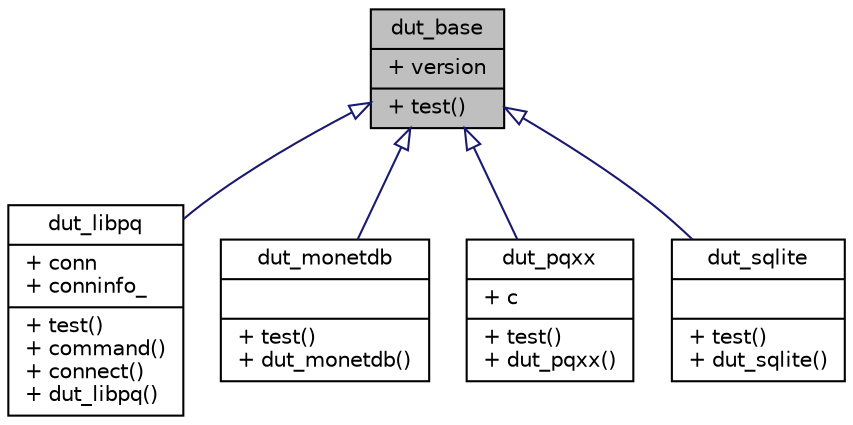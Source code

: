 digraph "dut_base"
{
 // LATEX_PDF_SIZE
  edge [fontname="Helvetica",fontsize="10",labelfontname="Helvetica",labelfontsize="10"];
  node [fontname="Helvetica",fontsize="10",shape=record];
  Node1 [label="{dut_base\n|+ version\l|+ test()\l}",height=0.2,width=0.4,color="black", fillcolor="grey75", style="filled", fontcolor="black",tooltip=" "];
  Node1 -> Node2 [dir="back",color="midnightblue",fontsize="10",style="solid",arrowtail="onormal",fontname="Helvetica"];
  Node2 [label="{dut_libpq\n|+ conn\l+ conninfo_\l|+ test()\l+ command()\l+ connect()\l+ dut_libpq()\l}",height=0.2,width=0.4,color="black", fillcolor="white", style="filled",URL="$structdut__libpq.html",tooltip=" "];
  Node1 -> Node3 [dir="back",color="midnightblue",fontsize="10",style="solid",arrowtail="onormal",fontname="Helvetica"];
  Node3 [label="{dut_monetdb\n||+ test()\l+ dut_monetdb()\l}",height=0.2,width=0.4,color="black", fillcolor="white", style="filled",URL="$structdut__monetdb.html",tooltip=" "];
  Node1 -> Node4 [dir="back",color="midnightblue",fontsize="10",style="solid",arrowtail="onormal",fontname="Helvetica"];
  Node4 [label="{dut_pqxx\n|+ c\l|+ test()\l+ dut_pqxx()\l}",height=0.2,width=0.4,color="black", fillcolor="white", style="filled",URL="$structdut__pqxx.html",tooltip=" "];
  Node1 -> Node5 [dir="back",color="midnightblue",fontsize="10",style="solid",arrowtail="onormal",fontname="Helvetica"];
  Node5 [label="{dut_sqlite\n||+ test()\l+ dut_sqlite()\l}",height=0.2,width=0.4,color="black", fillcolor="white", style="filled",URL="$structdut__sqlite.html",tooltip=" "];
}
